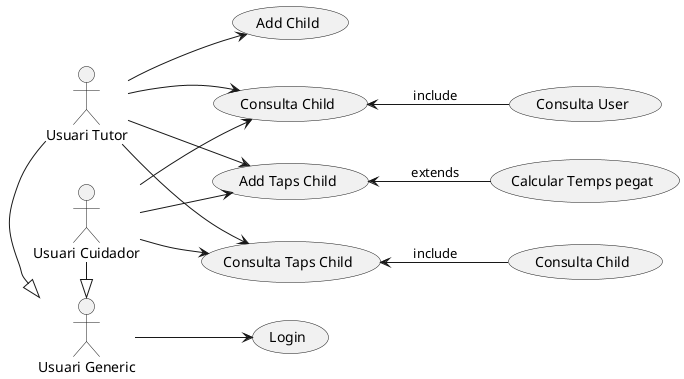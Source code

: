 @startuml
left to right direction

actor "Usuari Generic" as generic_user
actor "Usuari Tutor" as tutor_user
actor "Usuari Cuidador" as cuidador_user
tutor_user -|> generic_user
cuidador_user -|> generic_user

usecase "Login" as UC1
usecase "Consulta Child" as UC2
usecase "Add Child" as UC3
usecase "Add Taps Child" as UC4
usecase "Consulta Taps Child" as UC5
(Consulta User) as UC6
(Calcular Temps pegat) as UC7
(Consulta Child) as UC8


generic_user --> UC1
tutor_user --> UC2
tutor_user --> UC3
tutor_user --> UC4
tutor_user --> UC5
cuidador_user --> UC2
cuidador_user --> UC4
cuidador_user --> UC5
UC2 <-- UC6 : include
UC4 <-- UC7 : extends
UC5 <-- UC8 : include
@enduml